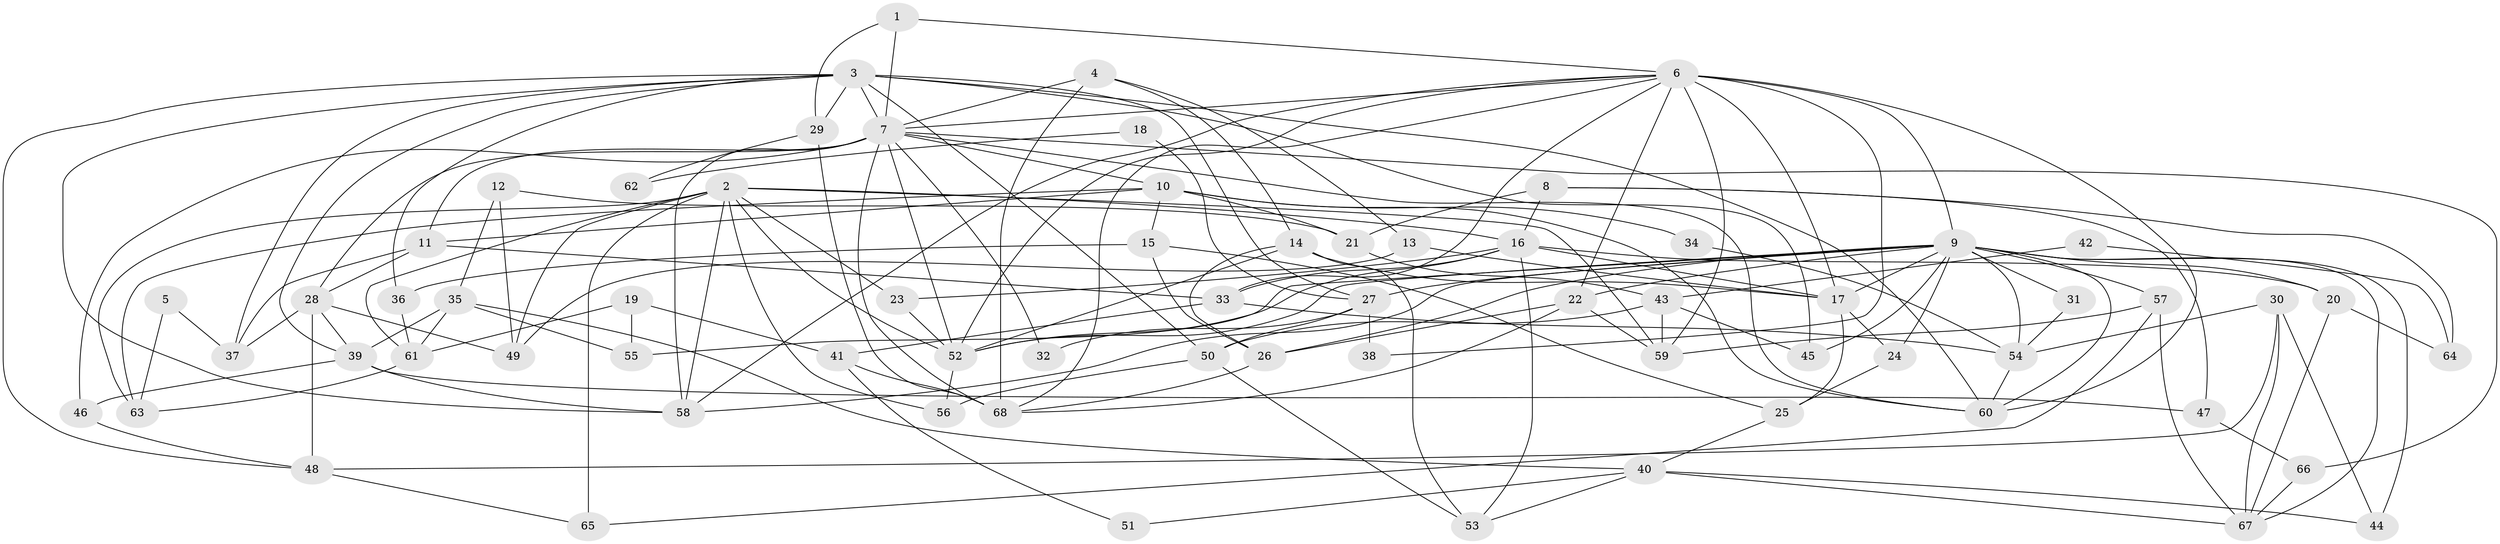 // original degree distribution, {3: 0.3063063063063063, 4: 0.26126126126126126, 2: 0.11711711711711711, 7: 0.036036036036036036, 5: 0.14414414414414414, 6: 0.12612612612612611, 8: 0.009009009009009009}
// Generated by graph-tools (version 1.1) at 2025/51/03/04/25 22:51:15]
// undirected, 68 vertices, 163 edges
graph export_dot {
  node [color=gray90,style=filled];
  1;
  2;
  3;
  4;
  5;
  6;
  7;
  8;
  9;
  10;
  11;
  12;
  13;
  14;
  15;
  16;
  17;
  18;
  19;
  20;
  21;
  22;
  23;
  24;
  25;
  26;
  27;
  28;
  29;
  30;
  31;
  32;
  33;
  34;
  35;
  36;
  37;
  38;
  39;
  40;
  41;
  42;
  43;
  44;
  45;
  46;
  47;
  48;
  49;
  50;
  51;
  52;
  53;
  54;
  55;
  56;
  57;
  58;
  59;
  60;
  61;
  62;
  63;
  64;
  65;
  66;
  67;
  68;
  1 -- 6 [weight=1.0];
  1 -- 7 [weight=1.0];
  1 -- 29 [weight=1.0];
  2 -- 16 [weight=1.0];
  2 -- 23 [weight=1.0];
  2 -- 49 [weight=1.0];
  2 -- 52 [weight=1.0];
  2 -- 56 [weight=1.0];
  2 -- 58 [weight=1.0];
  2 -- 59 [weight=1.0];
  2 -- 61 [weight=1.0];
  2 -- 63 [weight=1.0];
  2 -- 65 [weight=1.0];
  3 -- 7 [weight=1.0];
  3 -- 27 [weight=1.0];
  3 -- 29 [weight=1.0];
  3 -- 36 [weight=1.0];
  3 -- 37 [weight=1.0];
  3 -- 39 [weight=1.0];
  3 -- 45 [weight=1.0];
  3 -- 48 [weight=1.0];
  3 -- 50 [weight=1.0];
  3 -- 58 [weight=1.0];
  3 -- 60 [weight=1.0];
  4 -- 7 [weight=1.0];
  4 -- 13 [weight=1.0];
  4 -- 14 [weight=1.0];
  4 -- 68 [weight=1.0];
  5 -- 37 [weight=1.0];
  5 -- 63 [weight=1.0];
  6 -- 7 [weight=1.0];
  6 -- 9 [weight=2.0];
  6 -- 17 [weight=2.0];
  6 -- 22 [weight=1.0];
  6 -- 33 [weight=1.0];
  6 -- 38 [weight=1.0];
  6 -- 52 [weight=1.0];
  6 -- 58 [weight=1.0];
  6 -- 59 [weight=1.0];
  6 -- 60 [weight=1.0];
  6 -- 68 [weight=1.0];
  7 -- 10 [weight=1.0];
  7 -- 11 [weight=3.0];
  7 -- 28 [weight=1.0];
  7 -- 32 [weight=1.0];
  7 -- 46 [weight=1.0];
  7 -- 52 [weight=1.0];
  7 -- 58 [weight=1.0];
  7 -- 60 [weight=1.0];
  7 -- 66 [weight=1.0];
  7 -- 68 [weight=2.0];
  8 -- 16 [weight=1.0];
  8 -- 21 [weight=1.0];
  8 -- 47 [weight=1.0];
  8 -- 64 [weight=1.0];
  9 -- 17 [weight=1.0];
  9 -- 20 [weight=1.0];
  9 -- 22 [weight=1.0];
  9 -- 24 [weight=1.0];
  9 -- 26 [weight=1.0];
  9 -- 27 [weight=1.0];
  9 -- 31 [weight=1.0];
  9 -- 44 [weight=2.0];
  9 -- 45 [weight=1.0];
  9 -- 52 [weight=1.0];
  9 -- 54 [weight=1.0];
  9 -- 55 [weight=1.0];
  9 -- 57 [weight=1.0];
  9 -- 58 [weight=1.0];
  9 -- 60 [weight=1.0];
  9 -- 67 [weight=1.0];
  10 -- 11 [weight=2.0];
  10 -- 15 [weight=1.0];
  10 -- 21 [weight=1.0];
  10 -- 34 [weight=1.0];
  10 -- 60 [weight=1.0];
  10 -- 63 [weight=2.0];
  11 -- 28 [weight=1.0];
  11 -- 33 [weight=1.0];
  11 -- 37 [weight=1.0];
  12 -- 21 [weight=1.0];
  12 -- 35 [weight=1.0];
  12 -- 49 [weight=1.0];
  13 -- 17 [weight=1.0];
  13 -- 49 [weight=1.0];
  14 -- 17 [weight=2.0];
  14 -- 26 [weight=1.0];
  14 -- 52 [weight=1.0];
  14 -- 53 [weight=1.0];
  15 -- 25 [weight=1.0];
  15 -- 26 [weight=1.0];
  15 -- 36 [weight=1.0];
  16 -- 17 [weight=1.0];
  16 -- 20 [weight=1.0];
  16 -- 23 [weight=1.0];
  16 -- 33 [weight=1.0];
  16 -- 52 [weight=1.0];
  16 -- 53 [weight=1.0];
  17 -- 24 [weight=1.0];
  17 -- 25 [weight=1.0];
  18 -- 27 [weight=1.0];
  18 -- 62 [weight=1.0];
  19 -- 41 [weight=1.0];
  19 -- 55 [weight=1.0];
  19 -- 61 [weight=1.0];
  20 -- 64 [weight=1.0];
  20 -- 67 [weight=1.0];
  21 -- 43 [weight=1.0];
  22 -- 26 [weight=1.0];
  22 -- 59 [weight=1.0];
  22 -- 68 [weight=1.0];
  23 -- 52 [weight=1.0];
  24 -- 25 [weight=1.0];
  25 -- 40 [weight=1.0];
  26 -- 68 [weight=1.0];
  27 -- 32 [weight=1.0];
  27 -- 38 [weight=1.0];
  27 -- 50 [weight=1.0];
  28 -- 37 [weight=1.0];
  28 -- 39 [weight=1.0];
  28 -- 48 [weight=3.0];
  28 -- 49 [weight=1.0];
  29 -- 62 [weight=1.0];
  29 -- 68 [weight=1.0];
  30 -- 44 [weight=1.0];
  30 -- 48 [weight=1.0];
  30 -- 54 [weight=1.0];
  30 -- 67 [weight=1.0];
  31 -- 54 [weight=1.0];
  33 -- 41 [weight=1.0];
  33 -- 54 [weight=1.0];
  34 -- 54 [weight=1.0];
  35 -- 39 [weight=1.0];
  35 -- 40 [weight=1.0];
  35 -- 55 [weight=1.0];
  35 -- 61 [weight=1.0];
  36 -- 61 [weight=1.0];
  39 -- 46 [weight=1.0];
  39 -- 47 [weight=1.0];
  39 -- 58 [weight=1.0];
  40 -- 44 [weight=1.0];
  40 -- 51 [weight=1.0];
  40 -- 53 [weight=1.0];
  40 -- 67 [weight=1.0];
  41 -- 51 [weight=1.0];
  41 -- 68 [weight=1.0];
  42 -- 43 [weight=1.0];
  42 -- 64 [weight=1.0];
  43 -- 45 [weight=1.0];
  43 -- 50 [weight=1.0];
  43 -- 59 [weight=1.0];
  46 -- 48 [weight=1.0];
  47 -- 66 [weight=1.0];
  48 -- 65 [weight=1.0];
  50 -- 53 [weight=1.0];
  50 -- 56 [weight=1.0];
  52 -- 56 [weight=1.0];
  54 -- 60 [weight=1.0];
  57 -- 59 [weight=1.0];
  57 -- 65 [weight=1.0];
  57 -- 67 [weight=1.0];
  61 -- 63 [weight=1.0];
  66 -- 67 [weight=1.0];
}
